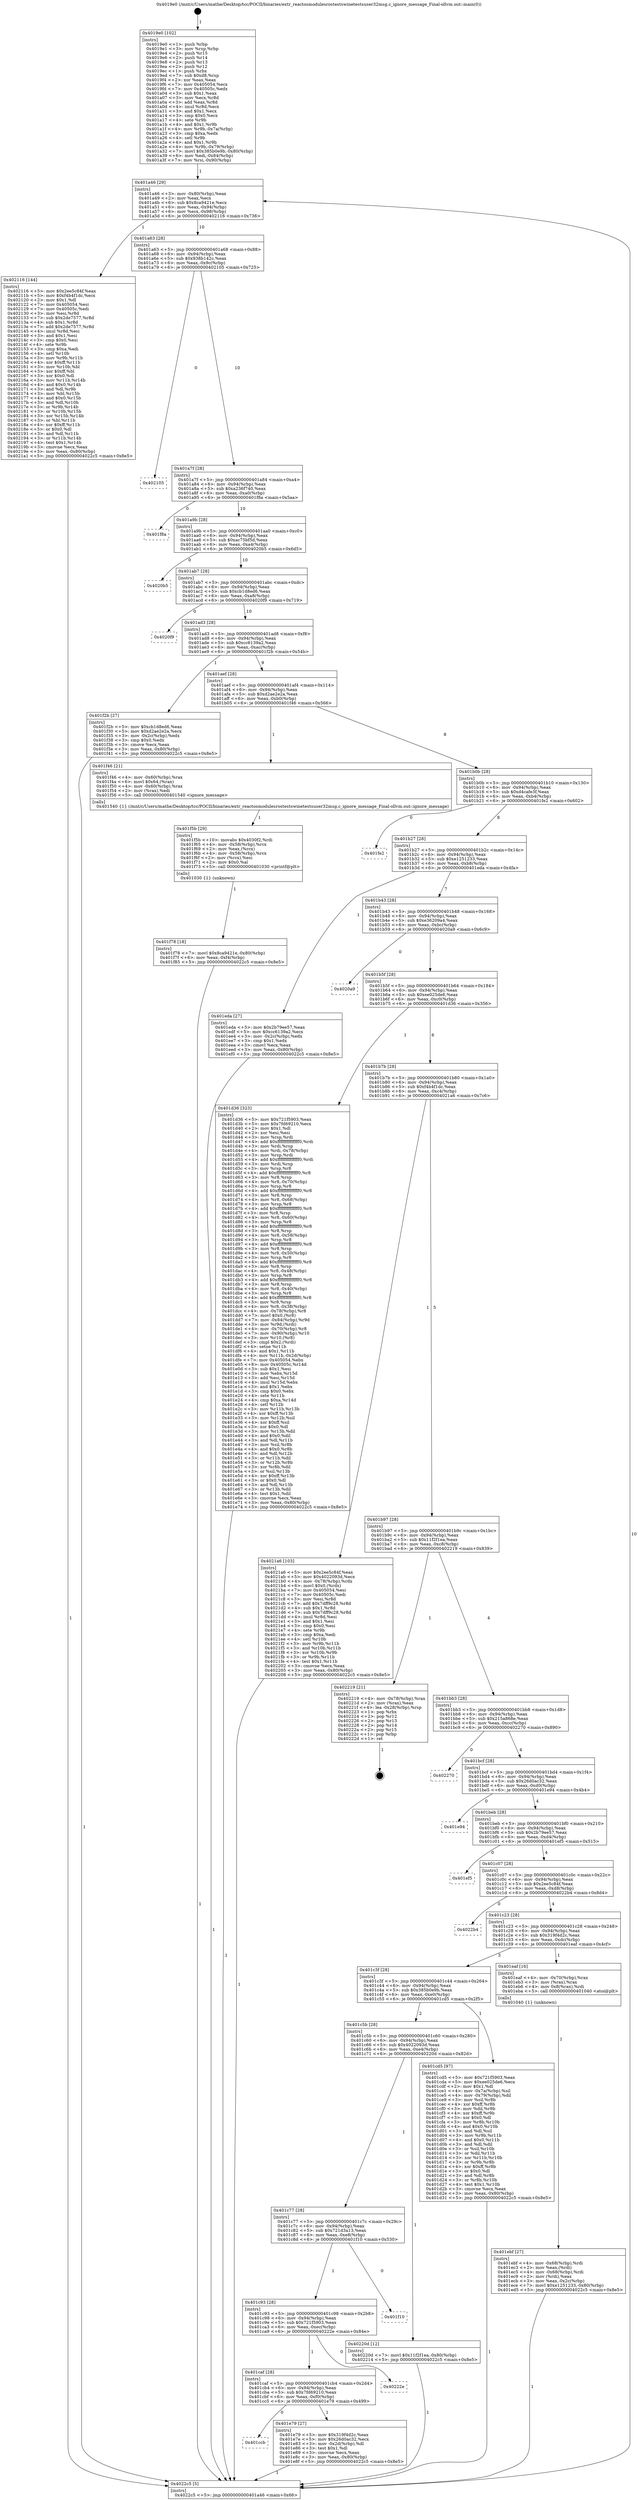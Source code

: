 digraph "0x4019e0" {
  label = "0x4019e0 (/mnt/c/Users/mathe/Desktop/tcc/POCII/binaries/extr_reactosmodulesrostestswinetestsuser32msg.c_ignore_message_Final-ollvm.out::main(0))"
  labelloc = "t"
  node[shape=record]

  Entry [label="",width=0.3,height=0.3,shape=circle,fillcolor=black,style=filled]
  "0x401a46" [label="{
     0x401a46 [29]\l
     | [instrs]\l
     &nbsp;&nbsp;0x401a46 \<+3\>: mov -0x80(%rbp),%eax\l
     &nbsp;&nbsp;0x401a49 \<+2\>: mov %eax,%ecx\l
     &nbsp;&nbsp;0x401a4b \<+6\>: sub $0x8ca9421e,%ecx\l
     &nbsp;&nbsp;0x401a51 \<+6\>: mov %eax,-0x94(%rbp)\l
     &nbsp;&nbsp;0x401a57 \<+6\>: mov %ecx,-0x98(%rbp)\l
     &nbsp;&nbsp;0x401a5d \<+6\>: je 0000000000402116 \<main+0x736\>\l
  }"]
  "0x402116" [label="{
     0x402116 [144]\l
     | [instrs]\l
     &nbsp;&nbsp;0x402116 \<+5\>: mov $0x2ee5c84f,%eax\l
     &nbsp;&nbsp;0x40211b \<+5\>: mov $0xf4b4f1dc,%ecx\l
     &nbsp;&nbsp;0x402120 \<+2\>: mov $0x1,%dl\l
     &nbsp;&nbsp;0x402122 \<+7\>: mov 0x405054,%esi\l
     &nbsp;&nbsp;0x402129 \<+7\>: mov 0x40505c,%edi\l
     &nbsp;&nbsp;0x402130 \<+3\>: mov %esi,%r8d\l
     &nbsp;&nbsp;0x402133 \<+7\>: sub $0x2de7577,%r8d\l
     &nbsp;&nbsp;0x40213a \<+4\>: sub $0x1,%r8d\l
     &nbsp;&nbsp;0x40213e \<+7\>: add $0x2de7577,%r8d\l
     &nbsp;&nbsp;0x402145 \<+4\>: imul %r8d,%esi\l
     &nbsp;&nbsp;0x402149 \<+3\>: and $0x1,%esi\l
     &nbsp;&nbsp;0x40214c \<+3\>: cmp $0x0,%esi\l
     &nbsp;&nbsp;0x40214f \<+4\>: sete %r9b\l
     &nbsp;&nbsp;0x402153 \<+3\>: cmp $0xa,%edi\l
     &nbsp;&nbsp;0x402156 \<+4\>: setl %r10b\l
     &nbsp;&nbsp;0x40215a \<+3\>: mov %r9b,%r11b\l
     &nbsp;&nbsp;0x40215d \<+4\>: xor $0xff,%r11b\l
     &nbsp;&nbsp;0x402161 \<+3\>: mov %r10b,%bl\l
     &nbsp;&nbsp;0x402164 \<+3\>: xor $0xff,%bl\l
     &nbsp;&nbsp;0x402167 \<+3\>: xor $0x0,%dl\l
     &nbsp;&nbsp;0x40216a \<+3\>: mov %r11b,%r14b\l
     &nbsp;&nbsp;0x40216d \<+4\>: and $0x0,%r14b\l
     &nbsp;&nbsp;0x402171 \<+3\>: and %dl,%r9b\l
     &nbsp;&nbsp;0x402174 \<+3\>: mov %bl,%r15b\l
     &nbsp;&nbsp;0x402177 \<+4\>: and $0x0,%r15b\l
     &nbsp;&nbsp;0x40217b \<+3\>: and %dl,%r10b\l
     &nbsp;&nbsp;0x40217e \<+3\>: or %r9b,%r14b\l
     &nbsp;&nbsp;0x402181 \<+3\>: or %r10b,%r15b\l
     &nbsp;&nbsp;0x402184 \<+3\>: xor %r15b,%r14b\l
     &nbsp;&nbsp;0x402187 \<+3\>: or %bl,%r11b\l
     &nbsp;&nbsp;0x40218a \<+4\>: xor $0xff,%r11b\l
     &nbsp;&nbsp;0x40218e \<+3\>: or $0x0,%dl\l
     &nbsp;&nbsp;0x402191 \<+3\>: and %dl,%r11b\l
     &nbsp;&nbsp;0x402194 \<+3\>: or %r11b,%r14b\l
     &nbsp;&nbsp;0x402197 \<+4\>: test $0x1,%r14b\l
     &nbsp;&nbsp;0x40219b \<+3\>: cmovne %ecx,%eax\l
     &nbsp;&nbsp;0x40219e \<+3\>: mov %eax,-0x80(%rbp)\l
     &nbsp;&nbsp;0x4021a1 \<+5\>: jmp 00000000004022c5 \<main+0x8e5\>\l
  }"]
  "0x401a63" [label="{
     0x401a63 [28]\l
     | [instrs]\l
     &nbsp;&nbsp;0x401a63 \<+5\>: jmp 0000000000401a68 \<main+0x88\>\l
     &nbsp;&nbsp;0x401a68 \<+6\>: mov -0x94(%rbp),%eax\l
     &nbsp;&nbsp;0x401a6e \<+5\>: sub $0x938b142c,%eax\l
     &nbsp;&nbsp;0x401a73 \<+6\>: mov %eax,-0x9c(%rbp)\l
     &nbsp;&nbsp;0x401a79 \<+6\>: je 0000000000402105 \<main+0x725\>\l
  }"]
  Exit [label="",width=0.3,height=0.3,shape=circle,fillcolor=black,style=filled,peripheries=2]
  "0x402105" [label="{
     0x402105\l
  }", style=dashed]
  "0x401a7f" [label="{
     0x401a7f [28]\l
     | [instrs]\l
     &nbsp;&nbsp;0x401a7f \<+5\>: jmp 0000000000401a84 \<main+0xa4\>\l
     &nbsp;&nbsp;0x401a84 \<+6\>: mov -0x94(%rbp),%eax\l
     &nbsp;&nbsp;0x401a8a \<+5\>: sub $0xa236f740,%eax\l
     &nbsp;&nbsp;0x401a8f \<+6\>: mov %eax,-0xa0(%rbp)\l
     &nbsp;&nbsp;0x401a95 \<+6\>: je 0000000000401f8a \<main+0x5aa\>\l
  }"]
  "0x401f78" [label="{
     0x401f78 [18]\l
     | [instrs]\l
     &nbsp;&nbsp;0x401f78 \<+7\>: movl $0x8ca9421e,-0x80(%rbp)\l
     &nbsp;&nbsp;0x401f7f \<+6\>: mov %eax,-0xf4(%rbp)\l
     &nbsp;&nbsp;0x401f85 \<+5\>: jmp 00000000004022c5 \<main+0x8e5\>\l
  }"]
  "0x401f8a" [label="{
     0x401f8a\l
  }", style=dashed]
  "0x401a9b" [label="{
     0x401a9b [28]\l
     | [instrs]\l
     &nbsp;&nbsp;0x401a9b \<+5\>: jmp 0000000000401aa0 \<main+0xc0\>\l
     &nbsp;&nbsp;0x401aa0 \<+6\>: mov -0x94(%rbp),%eax\l
     &nbsp;&nbsp;0x401aa6 \<+5\>: sub $0xac75bf5d,%eax\l
     &nbsp;&nbsp;0x401aab \<+6\>: mov %eax,-0xa4(%rbp)\l
     &nbsp;&nbsp;0x401ab1 \<+6\>: je 00000000004020b5 \<main+0x6d5\>\l
  }"]
  "0x401f5b" [label="{
     0x401f5b [29]\l
     | [instrs]\l
     &nbsp;&nbsp;0x401f5b \<+10\>: movabs $0x4030f2,%rdi\l
     &nbsp;&nbsp;0x401f65 \<+4\>: mov -0x58(%rbp),%rcx\l
     &nbsp;&nbsp;0x401f69 \<+2\>: mov %eax,(%rcx)\l
     &nbsp;&nbsp;0x401f6b \<+4\>: mov -0x58(%rbp),%rcx\l
     &nbsp;&nbsp;0x401f6f \<+2\>: mov (%rcx),%esi\l
     &nbsp;&nbsp;0x401f71 \<+2\>: mov $0x0,%al\l
     &nbsp;&nbsp;0x401f73 \<+5\>: call 0000000000401030 \<printf@plt\>\l
     | [calls]\l
     &nbsp;&nbsp;0x401030 \{1\} (unknown)\l
  }"]
  "0x4020b5" [label="{
     0x4020b5\l
  }", style=dashed]
  "0x401ab7" [label="{
     0x401ab7 [28]\l
     | [instrs]\l
     &nbsp;&nbsp;0x401ab7 \<+5\>: jmp 0000000000401abc \<main+0xdc\>\l
     &nbsp;&nbsp;0x401abc \<+6\>: mov -0x94(%rbp),%eax\l
     &nbsp;&nbsp;0x401ac2 \<+5\>: sub $0xcb1d8ed6,%eax\l
     &nbsp;&nbsp;0x401ac7 \<+6\>: mov %eax,-0xa8(%rbp)\l
     &nbsp;&nbsp;0x401acd \<+6\>: je 00000000004020f9 \<main+0x719\>\l
  }"]
  "0x401ebf" [label="{
     0x401ebf [27]\l
     | [instrs]\l
     &nbsp;&nbsp;0x401ebf \<+4\>: mov -0x68(%rbp),%rdi\l
     &nbsp;&nbsp;0x401ec3 \<+2\>: mov %eax,(%rdi)\l
     &nbsp;&nbsp;0x401ec5 \<+4\>: mov -0x68(%rbp),%rdi\l
     &nbsp;&nbsp;0x401ec9 \<+2\>: mov (%rdi),%eax\l
     &nbsp;&nbsp;0x401ecb \<+3\>: mov %eax,-0x2c(%rbp)\l
     &nbsp;&nbsp;0x401ece \<+7\>: movl $0xe1251233,-0x80(%rbp)\l
     &nbsp;&nbsp;0x401ed5 \<+5\>: jmp 00000000004022c5 \<main+0x8e5\>\l
  }"]
  "0x4020f9" [label="{
     0x4020f9\l
  }", style=dashed]
  "0x401ad3" [label="{
     0x401ad3 [28]\l
     | [instrs]\l
     &nbsp;&nbsp;0x401ad3 \<+5\>: jmp 0000000000401ad8 \<main+0xf8\>\l
     &nbsp;&nbsp;0x401ad8 \<+6\>: mov -0x94(%rbp),%eax\l
     &nbsp;&nbsp;0x401ade \<+5\>: sub $0xcc6139a2,%eax\l
     &nbsp;&nbsp;0x401ae3 \<+6\>: mov %eax,-0xac(%rbp)\l
     &nbsp;&nbsp;0x401ae9 \<+6\>: je 0000000000401f2b \<main+0x54b\>\l
  }"]
  "0x401ccb" [label="{
     0x401ccb\l
  }", style=dashed]
  "0x401f2b" [label="{
     0x401f2b [27]\l
     | [instrs]\l
     &nbsp;&nbsp;0x401f2b \<+5\>: mov $0xcb1d8ed6,%eax\l
     &nbsp;&nbsp;0x401f30 \<+5\>: mov $0xd2ae2e2a,%ecx\l
     &nbsp;&nbsp;0x401f35 \<+3\>: mov -0x2c(%rbp),%edx\l
     &nbsp;&nbsp;0x401f38 \<+3\>: cmp $0x0,%edx\l
     &nbsp;&nbsp;0x401f3b \<+3\>: cmove %ecx,%eax\l
     &nbsp;&nbsp;0x401f3e \<+3\>: mov %eax,-0x80(%rbp)\l
     &nbsp;&nbsp;0x401f41 \<+5\>: jmp 00000000004022c5 \<main+0x8e5\>\l
  }"]
  "0x401aef" [label="{
     0x401aef [28]\l
     | [instrs]\l
     &nbsp;&nbsp;0x401aef \<+5\>: jmp 0000000000401af4 \<main+0x114\>\l
     &nbsp;&nbsp;0x401af4 \<+6\>: mov -0x94(%rbp),%eax\l
     &nbsp;&nbsp;0x401afa \<+5\>: sub $0xd2ae2e2a,%eax\l
     &nbsp;&nbsp;0x401aff \<+6\>: mov %eax,-0xb0(%rbp)\l
     &nbsp;&nbsp;0x401b05 \<+6\>: je 0000000000401f46 \<main+0x566\>\l
  }"]
  "0x401e79" [label="{
     0x401e79 [27]\l
     | [instrs]\l
     &nbsp;&nbsp;0x401e79 \<+5\>: mov $0x319f4d2c,%eax\l
     &nbsp;&nbsp;0x401e7e \<+5\>: mov $0x26d0ac32,%ecx\l
     &nbsp;&nbsp;0x401e83 \<+3\>: mov -0x2d(%rbp),%dl\l
     &nbsp;&nbsp;0x401e86 \<+3\>: test $0x1,%dl\l
     &nbsp;&nbsp;0x401e89 \<+3\>: cmovne %ecx,%eax\l
     &nbsp;&nbsp;0x401e8c \<+3\>: mov %eax,-0x80(%rbp)\l
     &nbsp;&nbsp;0x401e8f \<+5\>: jmp 00000000004022c5 \<main+0x8e5\>\l
  }"]
  "0x401f46" [label="{
     0x401f46 [21]\l
     | [instrs]\l
     &nbsp;&nbsp;0x401f46 \<+4\>: mov -0x60(%rbp),%rax\l
     &nbsp;&nbsp;0x401f4a \<+6\>: movl $0x64,(%rax)\l
     &nbsp;&nbsp;0x401f50 \<+4\>: mov -0x60(%rbp),%rax\l
     &nbsp;&nbsp;0x401f54 \<+2\>: mov (%rax),%edi\l
     &nbsp;&nbsp;0x401f56 \<+5\>: call 0000000000401540 \<ignore_message\>\l
     | [calls]\l
     &nbsp;&nbsp;0x401540 \{1\} (/mnt/c/Users/mathe/Desktop/tcc/POCII/binaries/extr_reactosmodulesrostestswinetestsuser32msg.c_ignore_message_Final-ollvm.out::ignore_message)\l
  }"]
  "0x401b0b" [label="{
     0x401b0b [28]\l
     | [instrs]\l
     &nbsp;&nbsp;0x401b0b \<+5\>: jmp 0000000000401b10 \<main+0x130\>\l
     &nbsp;&nbsp;0x401b10 \<+6\>: mov -0x94(%rbp),%eax\l
     &nbsp;&nbsp;0x401b16 \<+5\>: sub $0xd4cafe3f,%eax\l
     &nbsp;&nbsp;0x401b1b \<+6\>: mov %eax,-0xb4(%rbp)\l
     &nbsp;&nbsp;0x401b21 \<+6\>: je 0000000000401fe2 \<main+0x602\>\l
  }"]
  "0x401caf" [label="{
     0x401caf [28]\l
     | [instrs]\l
     &nbsp;&nbsp;0x401caf \<+5\>: jmp 0000000000401cb4 \<main+0x2d4\>\l
     &nbsp;&nbsp;0x401cb4 \<+6\>: mov -0x94(%rbp),%eax\l
     &nbsp;&nbsp;0x401cba \<+5\>: sub $0x7fd69210,%eax\l
     &nbsp;&nbsp;0x401cbf \<+6\>: mov %eax,-0xf0(%rbp)\l
     &nbsp;&nbsp;0x401cc5 \<+6\>: je 0000000000401e79 \<main+0x499\>\l
  }"]
  "0x401fe2" [label="{
     0x401fe2\l
  }", style=dashed]
  "0x401b27" [label="{
     0x401b27 [28]\l
     | [instrs]\l
     &nbsp;&nbsp;0x401b27 \<+5\>: jmp 0000000000401b2c \<main+0x14c\>\l
     &nbsp;&nbsp;0x401b2c \<+6\>: mov -0x94(%rbp),%eax\l
     &nbsp;&nbsp;0x401b32 \<+5\>: sub $0xe1251233,%eax\l
     &nbsp;&nbsp;0x401b37 \<+6\>: mov %eax,-0xb8(%rbp)\l
     &nbsp;&nbsp;0x401b3d \<+6\>: je 0000000000401eda \<main+0x4fa\>\l
  }"]
  "0x40222e" [label="{
     0x40222e\l
  }", style=dashed]
  "0x401eda" [label="{
     0x401eda [27]\l
     | [instrs]\l
     &nbsp;&nbsp;0x401eda \<+5\>: mov $0x2b79ee57,%eax\l
     &nbsp;&nbsp;0x401edf \<+5\>: mov $0xcc6139a2,%ecx\l
     &nbsp;&nbsp;0x401ee4 \<+3\>: mov -0x2c(%rbp),%edx\l
     &nbsp;&nbsp;0x401ee7 \<+3\>: cmp $0x1,%edx\l
     &nbsp;&nbsp;0x401eea \<+3\>: cmovl %ecx,%eax\l
     &nbsp;&nbsp;0x401eed \<+3\>: mov %eax,-0x80(%rbp)\l
     &nbsp;&nbsp;0x401ef0 \<+5\>: jmp 00000000004022c5 \<main+0x8e5\>\l
  }"]
  "0x401b43" [label="{
     0x401b43 [28]\l
     | [instrs]\l
     &nbsp;&nbsp;0x401b43 \<+5\>: jmp 0000000000401b48 \<main+0x168\>\l
     &nbsp;&nbsp;0x401b48 \<+6\>: mov -0x94(%rbp),%eax\l
     &nbsp;&nbsp;0x401b4e \<+5\>: sub $0xe36209a4,%eax\l
     &nbsp;&nbsp;0x401b53 \<+6\>: mov %eax,-0xbc(%rbp)\l
     &nbsp;&nbsp;0x401b59 \<+6\>: je 00000000004020a9 \<main+0x6c9\>\l
  }"]
  "0x401c93" [label="{
     0x401c93 [28]\l
     | [instrs]\l
     &nbsp;&nbsp;0x401c93 \<+5\>: jmp 0000000000401c98 \<main+0x2b8\>\l
     &nbsp;&nbsp;0x401c98 \<+6\>: mov -0x94(%rbp),%eax\l
     &nbsp;&nbsp;0x401c9e \<+5\>: sub $0x721f5903,%eax\l
     &nbsp;&nbsp;0x401ca3 \<+6\>: mov %eax,-0xec(%rbp)\l
     &nbsp;&nbsp;0x401ca9 \<+6\>: je 000000000040222e \<main+0x84e\>\l
  }"]
  "0x4020a9" [label="{
     0x4020a9\l
  }", style=dashed]
  "0x401b5f" [label="{
     0x401b5f [28]\l
     | [instrs]\l
     &nbsp;&nbsp;0x401b5f \<+5\>: jmp 0000000000401b64 \<main+0x184\>\l
     &nbsp;&nbsp;0x401b64 \<+6\>: mov -0x94(%rbp),%eax\l
     &nbsp;&nbsp;0x401b6a \<+5\>: sub $0xee025de6,%eax\l
     &nbsp;&nbsp;0x401b6f \<+6\>: mov %eax,-0xc0(%rbp)\l
     &nbsp;&nbsp;0x401b75 \<+6\>: je 0000000000401d36 \<main+0x356\>\l
  }"]
  "0x401f10" [label="{
     0x401f10\l
  }", style=dashed]
  "0x401d36" [label="{
     0x401d36 [323]\l
     | [instrs]\l
     &nbsp;&nbsp;0x401d36 \<+5\>: mov $0x721f5903,%eax\l
     &nbsp;&nbsp;0x401d3b \<+5\>: mov $0x7fd69210,%ecx\l
     &nbsp;&nbsp;0x401d40 \<+2\>: mov $0x1,%dl\l
     &nbsp;&nbsp;0x401d42 \<+2\>: xor %esi,%esi\l
     &nbsp;&nbsp;0x401d44 \<+3\>: mov %rsp,%rdi\l
     &nbsp;&nbsp;0x401d47 \<+4\>: add $0xfffffffffffffff0,%rdi\l
     &nbsp;&nbsp;0x401d4b \<+3\>: mov %rdi,%rsp\l
     &nbsp;&nbsp;0x401d4e \<+4\>: mov %rdi,-0x78(%rbp)\l
     &nbsp;&nbsp;0x401d52 \<+3\>: mov %rsp,%rdi\l
     &nbsp;&nbsp;0x401d55 \<+4\>: add $0xfffffffffffffff0,%rdi\l
     &nbsp;&nbsp;0x401d59 \<+3\>: mov %rdi,%rsp\l
     &nbsp;&nbsp;0x401d5c \<+3\>: mov %rsp,%r8\l
     &nbsp;&nbsp;0x401d5f \<+4\>: add $0xfffffffffffffff0,%r8\l
     &nbsp;&nbsp;0x401d63 \<+3\>: mov %r8,%rsp\l
     &nbsp;&nbsp;0x401d66 \<+4\>: mov %r8,-0x70(%rbp)\l
     &nbsp;&nbsp;0x401d6a \<+3\>: mov %rsp,%r8\l
     &nbsp;&nbsp;0x401d6d \<+4\>: add $0xfffffffffffffff0,%r8\l
     &nbsp;&nbsp;0x401d71 \<+3\>: mov %r8,%rsp\l
     &nbsp;&nbsp;0x401d74 \<+4\>: mov %r8,-0x68(%rbp)\l
     &nbsp;&nbsp;0x401d78 \<+3\>: mov %rsp,%r8\l
     &nbsp;&nbsp;0x401d7b \<+4\>: add $0xfffffffffffffff0,%r8\l
     &nbsp;&nbsp;0x401d7f \<+3\>: mov %r8,%rsp\l
     &nbsp;&nbsp;0x401d82 \<+4\>: mov %r8,-0x60(%rbp)\l
     &nbsp;&nbsp;0x401d86 \<+3\>: mov %rsp,%r8\l
     &nbsp;&nbsp;0x401d89 \<+4\>: add $0xfffffffffffffff0,%r8\l
     &nbsp;&nbsp;0x401d8d \<+3\>: mov %r8,%rsp\l
     &nbsp;&nbsp;0x401d90 \<+4\>: mov %r8,-0x58(%rbp)\l
     &nbsp;&nbsp;0x401d94 \<+3\>: mov %rsp,%r8\l
     &nbsp;&nbsp;0x401d97 \<+4\>: add $0xfffffffffffffff0,%r8\l
     &nbsp;&nbsp;0x401d9b \<+3\>: mov %r8,%rsp\l
     &nbsp;&nbsp;0x401d9e \<+4\>: mov %r8,-0x50(%rbp)\l
     &nbsp;&nbsp;0x401da2 \<+3\>: mov %rsp,%r8\l
     &nbsp;&nbsp;0x401da5 \<+4\>: add $0xfffffffffffffff0,%r8\l
     &nbsp;&nbsp;0x401da9 \<+3\>: mov %r8,%rsp\l
     &nbsp;&nbsp;0x401dac \<+4\>: mov %r8,-0x48(%rbp)\l
     &nbsp;&nbsp;0x401db0 \<+3\>: mov %rsp,%r8\l
     &nbsp;&nbsp;0x401db3 \<+4\>: add $0xfffffffffffffff0,%r8\l
     &nbsp;&nbsp;0x401db7 \<+3\>: mov %r8,%rsp\l
     &nbsp;&nbsp;0x401dba \<+4\>: mov %r8,-0x40(%rbp)\l
     &nbsp;&nbsp;0x401dbe \<+3\>: mov %rsp,%r8\l
     &nbsp;&nbsp;0x401dc1 \<+4\>: add $0xfffffffffffffff0,%r8\l
     &nbsp;&nbsp;0x401dc5 \<+3\>: mov %r8,%rsp\l
     &nbsp;&nbsp;0x401dc8 \<+4\>: mov %r8,-0x38(%rbp)\l
     &nbsp;&nbsp;0x401dcc \<+4\>: mov -0x78(%rbp),%r8\l
     &nbsp;&nbsp;0x401dd0 \<+7\>: movl $0x0,(%r8)\l
     &nbsp;&nbsp;0x401dd7 \<+7\>: mov -0x84(%rbp),%r9d\l
     &nbsp;&nbsp;0x401dde \<+3\>: mov %r9d,(%rdi)\l
     &nbsp;&nbsp;0x401de1 \<+4\>: mov -0x70(%rbp),%r8\l
     &nbsp;&nbsp;0x401de5 \<+7\>: mov -0x90(%rbp),%r10\l
     &nbsp;&nbsp;0x401dec \<+3\>: mov %r10,(%r8)\l
     &nbsp;&nbsp;0x401def \<+3\>: cmpl $0x2,(%rdi)\l
     &nbsp;&nbsp;0x401df2 \<+4\>: setne %r11b\l
     &nbsp;&nbsp;0x401df6 \<+4\>: and $0x1,%r11b\l
     &nbsp;&nbsp;0x401dfa \<+4\>: mov %r11b,-0x2d(%rbp)\l
     &nbsp;&nbsp;0x401dfe \<+7\>: mov 0x405054,%ebx\l
     &nbsp;&nbsp;0x401e05 \<+8\>: mov 0x40505c,%r14d\l
     &nbsp;&nbsp;0x401e0d \<+3\>: sub $0x1,%esi\l
     &nbsp;&nbsp;0x401e10 \<+3\>: mov %ebx,%r15d\l
     &nbsp;&nbsp;0x401e13 \<+3\>: add %esi,%r15d\l
     &nbsp;&nbsp;0x401e16 \<+4\>: imul %r15d,%ebx\l
     &nbsp;&nbsp;0x401e1a \<+3\>: and $0x1,%ebx\l
     &nbsp;&nbsp;0x401e1d \<+3\>: cmp $0x0,%ebx\l
     &nbsp;&nbsp;0x401e20 \<+4\>: sete %r11b\l
     &nbsp;&nbsp;0x401e24 \<+4\>: cmp $0xa,%r14d\l
     &nbsp;&nbsp;0x401e28 \<+4\>: setl %r12b\l
     &nbsp;&nbsp;0x401e2c \<+3\>: mov %r11b,%r13b\l
     &nbsp;&nbsp;0x401e2f \<+4\>: xor $0xff,%r13b\l
     &nbsp;&nbsp;0x401e33 \<+3\>: mov %r12b,%sil\l
     &nbsp;&nbsp;0x401e36 \<+4\>: xor $0xff,%sil\l
     &nbsp;&nbsp;0x401e3a \<+3\>: xor $0x0,%dl\l
     &nbsp;&nbsp;0x401e3d \<+3\>: mov %r13b,%dil\l
     &nbsp;&nbsp;0x401e40 \<+4\>: and $0x0,%dil\l
     &nbsp;&nbsp;0x401e44 \<+3\>: and %dl,%r11b\l
     &nbsp;&nbsp;0x401e47 \<+3\>: mov %sil,%r8b\l
     &nbsp;&nbsp;0x401e4a \<+4\>: and $0x0,%r8b\l
     &nbsp;&nbsp;0x401e4e \<+3\>: and %dl,%r12b\l
     &nbsp;&nbsp;0x401e51 \<+3\>: or %r11b,%dil\l
     &nbsp;&nbsp;0x401e54 \<+3\>: or %r12b,%r8b\l
     &nbsp;&nbsp;0x401e57 \<+3\>: xor %r8b,%dil\l
     &nbsp;&nbsp;0x401e5a \<+3\>: or %sil,%r13b\l
     &nbsp;&nbsp;0x401e5d \<+4\>: xor $0xff,%r13b\l
     &nbsp;&nbsp;0x401e61 \<+3\>: or $0x0,%dl\l
     &nbsp;&nbsp;0x401e64 \<+3\>: and %dl,%r13b\l
     &nbsp;&nbsp;0x401e67 \<+3\>: or %r13b,%dil\l
     &nbsp;&nbsp;0x401e6a \<+4\>: test $0x1,%dil\l
     &nbsp;&nbsp;0x401e6e \<+3\>: cmovne %ecx,%eax\l
     &nbsp;&nbsp;0x401e71 \<+3\>: mov %eax,-0x80(%rbp)\l
     &nbsp;&nbsp;0x401e74 \<+5\>: jmp 00000000004022c5 \<main+0x8e5\>\l
  }"]
  "0x401b7b" [label="{
     0x401b7b [28]\l
     | [instrs]\l
     &nbsp;&nbsp;0x401b7b \<+5\>: jmp 0000000000401b80 \<main+0x1a0\>\l
     &nbsp;&nbsp;0x401b80 \<+6\>: mov -0x94(%rbp),%eax\l
     &nbsp;&nbsp;0x401b86 \<+5\>: sub $0xf4b4f1dc,%eax\l
     &nbsp;&nbsp;0x401b8b \<+6\>: mov %eax,-0xc4(%rbp)\l
     &nbsp;&nbsp;0x401b91 \<+6\>: je 00000000004021a6 \<main+0x7c6\>\l
  }"]
  "0x401c77" [label="{
     0x401c77 [28]\l
     | [instrs]\l
     &nbsp;&nbsp;0x401c77 \<+5\>: jmp 0000000000401c7c \<main+0x29c\>\l
     &nbsp;&nbsp;0x401c7c \<+6\>: mov -0x94(%rbp),%eax\l
     &nbsp;&nbsp;0x401c82 \<+5\>: sub $0x721d3a13,%eax\l
     &nbsp;&nbsp;0x401c87 \<+6\>: mov %eax,-0xe8(%rbp)\l
     &nbsp;&nbsp;0x401c8d \<+6\>: je 0000000000401f10 \<main+0x530\>\l
  }"]
  "0x4021a6" [label="{
     0x4021a6 [103]\l
     | [instrs]\l
     &nbsp;&nbsp;0x4021a6 \<+5\>: mov $0x2ee5c84f,%eax\l
     &nbsp;&nbsp;0x4021ab \<+5\>: mov $0x4022093d,%ecx\l
     &nbsp;&nbsp;0x4021b0 \<+4\>: mov -0x78(%rbp),%rdx\l
     &nbsp;&nbsp;0x4021b4 \<+6\>: movl $0x0,(%rdx)\l
     &nbsp;&nbsp;0x4021ba \<+7\>: mov 0x405054,%esi\l
     &nbsp;&nbsp;0x4021c1 \<+7\>: mov 0x40505c,%edi\l
     &nbsp;&nbsp;0x4021c8 \<+3\>: mov %esi,%r8d\l
     &nbsp;&nbsp;0x4021cb \<+7\>: add $0x7dff9c28,%r8d\l
     &nbsp;&nbsp;0x4021d2 \<+4\>: sub $0x1,%r8d\l
     &nbsp;&nbsp;0x4021d6 \<+7\>: sub $0x7dff9c28,%r8d\l
     &nbsp;&nbsp;0x4021dd \<+4\>: imul %r8d,%esi\l
     &nbsp;&nbsp;0x4021e1 \<+3\>: and $0x1,%esi\l
     &nbsp;&nbsp;0x4021e4 \<+3\>: cmp $0x0,%esi\l
     &nbsp;&nbsp;0x4021e7 \<+4\>: sete %r9b\l
     &nbsp;&nbsp;0x4021eb \<+3\>: cmp $0xa,%edi\l
     &nbsp;&nbsp;0x4021ee \<+4\>: setl %r10b\l
     &nbsp;&nbsp;0x4021f2 \<+3\>: mov %r9b,%r11b\l
     &nbsp;&nbsp;0x4021f5 \<+3\>: and %r10b,%r11b\l
     &nbsp;&nbsp;0x4021f8 \<+3\>: xor %r10b,%r9b\l
     &nbsp;&nbsp;0x4021fb \<+3\>: or %r9b,%r11b\l
     &nbsp;&nbsp;0x4021fe \<+4\>: test $0x1,%r11b\l
     &nbsp;&nbsp;0x402202 \<+3\>: cmovne %ecx,%eax\l
     &nbsp;&nbsp;0x402205 \<+3\>: mov %eax,-0x80(%rbp)\l
     &nbsp;&nbsp;0x402208 \<+5\>: jmp 00000000004022c5 \<main+0x8e5\>\l
  }"]
  "0x401b97" [label="{
     0x401b97 [28]\l
     | [instrs]\l
     &nbsp;&nbsp;0x401b97 \<+5\>: jmp 0000000000401b9c \<main+0x1bc\>\l
     &nbsp;&nbsp;0x401b9c \<+6\>: mov -0x94(%rbp),%eax\l
     &nbsp;&nbsp;0x401ba2 \<+5\>: sub $0x11f2f1ea,%eax\l
     &nbsp;&nbsp;0x401ba7 \<+6\>: mov %eax,-0xc8(%rbp)\l
     &nbsp;&nbsp;0x401bad \<+6\>: je 0000000000402219 \<main+0x839\>\l
  }"]
  "0x40220d" [label="{
     0x40220d [12]\l
     | [instrs]\l
     &nbsp;&nbsp;0x40220d \<+7\>: movl $0x11f2f1ea,-0x80(%rbp)\l
     &nbsp;&nbsp;0x402214 \<+5\>: jmp 00000000004022c5 \<main+0x8e5\>\l
  }"]
  "0x402219" [label="{
     0x402219 [21]\l
     | [instrs]\l
     &nbsp;&nbsp;0x402219 \<+4\>: mov -0x78(%rbp),%rax\l
     &nbsp;&nbsp;0x40221d \<+2\>: mov (%rax),%eax\l
     &nbsp;&nbsp;0x40221f \<+4\>: lea -0x28(%rbp),%rsp\l
     &nbsp;&nbsp;0x402223 \<+1\>: pop %rbx\l
     &nbsp;&nbsp;0x402224 \<+2\>: pop %r12\l
     &nbsp;&nbsp;0x402226 \<+2\>: pop %r13\l
     &nbsp;&nbsp;0x402228 \<+2\>: pop %r14\l
     &nbsp;&nbsp;0x40222a \<+2\>: pop %r15\l
     &nbsp;&nbsp;0x40222c \<+1\>: pop %rbp\l
     &nbsp;&nbsp;0x40222d \<+1\>: ret\l
  }"]
  "0x401bb3" [label="{
     0x401bb3 [28]\l
     | [instrs]\l
     &nbsp;&nbsp;0x401bb3 \<+5\>: jmp 0000000000401bb8 \<main+0x1d8\>\l
     &nbsp;&nbsp;0x401bb8 \<+6\>: mov -0x94(%rbp),%eax\l
     &nbsp;&nbsp;0x401bbe \<+5\>: sub $0x215a868e,%eax\l
     &nbsp;&nbsp;0x401bc3 \<+6\>: mov %eax,-0xcc(%rbp)\l
     &nbsp;&nbsp;0x401bc9 \<+6\>: je 0000000000402270 \<main+0x890\>\l
  }"]
  "0x4019e0" [label="{
     0x4019e0 [102]\l
     | [instrs]\l
     &nbsp;&nbsp;0x4019e0 \<+1\>: push %rbp\l
     &nbsp;&nbsp;0x4019e1 \<+3\>: mov %rsp,%rbp\l
     &nbsp;&nbsp;0x4019e4 \<+2\>: push %r15\l
     &nbsp;&nbsp;0x4019e6 \<+2\>: push %r14\l
     &nbsp;&nbsp;0x4019e8 \<+2\>: push %r13\l
     &nbsp;&nbsp;0x4019ea \<+2\>: push %r12\l
     &nbsp;&nbsp;0x4019ec \<+1\>: push %rbx\l
     &nbsp;&nbsp;0x4019ed \<+7\>: sub $0xd8,%rsp\l
     &nbsp;&nbsp;0x4019f4 \<+2\>: xor %eax,%eax\l
     &nbsp;&nbsp;0x4019f6 \<+7\>: mov 0x405054,%ecx\l
     &nbsp;&nbsp;0x4019fd \<+7\>: mov 0x40505c,%edx\l
     &nbsp;&nbsp;0x401a04 \<+3\>: sub $0x1,%eax\l
     &nbsp;&nbsp;0x401a07 \<+3\>: mov %ecx,%r8d\l
     &nbsp;&nbsp;0x401a0a \<+3\>: add %eax,%r8d\l
     &nbsp;&nbsp;0x401a0d \<+4\>: imul %r8d,%ecx\l
     &nbsp;&nbsp;0x401a11 \<+3\>: and $0x1,%ecx\l
     &nbsp;&nbsp;0x401a14 \<+3\>: cmp $0x0,%ecx\l
     &nbsp;&nbsp;0x401a17 \<+4\>: sete %r9b\l
     &nbsp;&nbsp;0x401a1b \<+4\>: and $0x1,%r9b\l
     &nbsp;&nbsp;0x401a1f \<+4\>: mov %r9b,-0x7a(%rbp)\l
     &nbsp;&nbsp;0x401a23 \<+3\>: cmp $0xa,%edx\l
     &nbsp;&nbsp;0x401a26 \<+4\>: setl %r9b\l
     &nbsp;&nbsp;0x401a2a \<+4\>: and $0x1,%r9b\l
     &nbsp;&nbsp;0x401a2e \<+4\>: mov %r9b,-0x79(%rbp)\l
     &nbsp;&nbsp;0x401a32 \<+7\>: movl $0x385b0e9b,-0x80(%rbp)\l
     &nbsp;&nbsp;0x401a39 \<+6\>: mov %edi,-0x84(%rbp)\l
     &nbsp;&nbsp;0x401a3f \<+7\>: mov %rsi,-0x90(%rbp)\l
  }"]
  "0x402270" [label="{
     0x402270\l
  }", style=dashed]
  "0x401bcf" [label="{
     0x401bcf [28]\l
     | [instrs]\l
     &nbsp;&nbsp;0x401bcf \<+5\>: jmp 0000000000401bd4 \<main+0x1f4\>\l
     &nbsp;&nbsp;0x401bd4 \<+6\>: mov -0x94(%rbp),%eax\l
     &nbsp;&nbsp;0x401bda \<+5\>: sub $0x26d0ac32,%eax\l
     &nbsp;&nbsp;0x401bdf \<+6\>: mov %eax,-0xd0(%rbp)\l
     &nbsp;&nbsp;0x401be5 \<+6\>: je 0000000000401e94 \<main+0x4b4\>\l
  }"]
  "0x4022c5" [label="{
     0x4022c5 [5]\l
     | [instrs]\l
     &nbsp;&nbsp;0x4022c5 \<+5\>: jmp 0000000000401a46 \<main+0x66\>\l
  }"]
  "0x401e94" [label="{
     0x401e94\l
  }", style=dashed]
  "0x401beb" [label="{
     0x401beb [28]\l
     | [instrs]\l
     &nbsp;&nbsp;0x401beb \<+5\>: jmp 0000000000401bf0 \<main+0x210\>\l
     &nbsp;&nbsp;0x401bf0 \<+6\>: mov -0x94(%rbp),%eax\l
     &nbsp;&nbsp;0x401bf6 \<+5\>: sub $0x2b79ee57,%eax\l
     &nbsp;&nbsp;0x401bfb \<+6\>: mov %eax,-0xd4(%rbp)\l
     &nbsp;&nbsp;0x401c01 \<+6\>: je 0000000000401ef5 \<main+0x515\>\l
  }"]
  "0x401c5b" [label="{
     0x401c5b [28]\l
     | [instrs]\l
     &nbsp;&nbsp;0x401c5b \<+5\>: jmp 0000000000401c60 \<main+0x280\>\l
     &nbsp;&nbsp;0x401c60 \<+6\>: mov -0x94(%rbp),%eax\l
     &nbsp;&nbsp;0x401c66 \<+5\>: sub $0x4022093d,%eax\l
     &nbsp;&nbsp;0x401c6b \<+6\>: mov %eax,-0xe4(%rbp)\l
     &nbsp;&nbsp;0x401c71 \<+6\>: je 000000000040220d \<main+0x82d\>\l
  }"]
  "0x401ef5" [label="{
     0x401ef5\l
  }", style=dashed]
  "0x401c07" [label="{
     0x401c07 [28]\l
     | [instrs]\l
     &nbsp;&nbsp;0x401c07 \<+5\>: jmp 0000000000401c0c \<main+0x22c\>\l
     &nbsp;&nbsp;0x401c0c \<+6\>: mov -0x94(%rbp),%eax\l
     &nbsp;&nbsp;0x401c12 \<+5\>: sub $0x2ee5c84f,%eax\l
     &nbsp;&nbsp;0x401c17 \<+6\>: mov %eax,-0xd8(%rbp)\l
     &nbsp;&nbsp;0x401c1d \<+6\>: je 00000000004022b4 \<main+0x8d4\>\l
  }"]
  "0x401cd5" [label="{
     0x401cd5 [97]\l
     | [instrs]\l
     &nbsp;&nbsp;0x401cd5 \<+5\>: mov $0x721f5903,%eax\l
     &nbsp;&nbsp;0x401cda \<+5\>: mov $0xee025de6,%ecx\l
     &nbsp;&nbsp;0x401cdf \<+2\>: mov $0x1,%dl\l
     &nbsp;&nbsp;0x401ce1 \<+4\>: mov -0x7a(%rbp),%sil\l
     &nbsp;&nbsp;0x401ce5 \<+4\>: mov -0x79(%rbp),%dil\l
     &nbsp;&nbsp;0x401ce9 \<+3\>: mov %sil,%r8b\l
     &nbsp;&nbsp;0x401cec \<+4\>: xor $0xff,%r8b\l
     &nbsp;&nbsp;0x401cf0 \<+3\>: mov %dil,%r9b\l
     &nbsp;&nbsp;0x401cf3 \<+4\>: xor $0xff,%r9b\l
     &nbsp;&nbsp;0x401cf7 \<+3\>: xor $0x0,%dl\l
     &nbsp;&nbsp;0x401cfa \<+3\>: mov %r8b,%r10b\l
     &nbsp;&nbsp;0x401cfd \<+4\>: and $0x0,%r10b\l
     &nbsp;&nbsp;0x401d01 \<+3\>: and %dl,%sil\l
     &nbsp;&nbsp;0x401d04 \<+3\>: mov %r9b,%r11b\l
     &nbsp;&nbsp;0x401d07 \<+4\>: and $0x0,%r11b\l
     &nbsp;&nbsp;0x401d0b \<+3\>: and %dl,%dil\l
     &nbsp;&nbsp;0x401d0e \<+3\>: or %sil,%r10b\l
     &nbsp;&nbsp;0x401d11 \<+3\>: or %dil,%r11b\l
     &nbsp;&nbsp;0x401d14 \<+3\>: xor %r11b,%r10b\l
     &nbsp;&nbsp;0x401d17 \<+3\>: or %r9b,%r8b\l
     &nbsp;&nbsp;0x401d1a \<+4\>: xor $0xff,%r8b\l
     &nbsp;&nbsp;0x401d1e \<+3\>: or $0x0,%dl\l
     &nbsp;&nbsp;0x401d21 \<+3\>: and %dl,%r8b\l
     &nbsp;&nbsp;0x401d24 \<+3\>: or %r8b,%r10b\l
     &nbsp;&nbsp;0x401d27 \<+4\>: test $0x1,%r10b\l
     &nbsp;&nbsp;0x401d2b \<+3\>: cmovne %ecx,%eax\l
     &nbsp;&nbsp;0x401d2e \<+3\>: mov %eax,-0x80(%rbp)\l
     &nbsp;&nbsp;0x401d31 \<+5\>: jmp 00000000004022c5 \<main+0x8e5\>\l
  }"]
  "0x4022b4" [label="{
     0x4022b4\l
  }", style=dashed]
  "0x401c23" [label="{
     0x401c23 [28]\l
     | [instrs]\l
     &nbsp;&nbsp;0x401c23 \<+5\>: jmp 0000000000401c28 \<main+0x248\>\l
     &nbsp;&nbsp;0x401c28 \<+6\>: mov -0x94(%rbp),%eax\l
     &nbsp;&nbsp;0x401c2e \<+5\>: sub $0x319f4d2c,%eax\l
     &nbsp;&nbsp;0x401c33 \<+6\>: mov %eax,-0xdc(%rbp)\l
     &nbsp;&nbsp;0x401c39 \<+6\>: je 0000000000401eaf \<main+0x4cf\>\l
  }"]
  "0x401c3f" [label="{
     0x401c3f [28]\l
     | [instrs]\l
     &nbsp;&nbsp;0x401c3f \<+5\>: jmp 0000000000401c44 \<main+0x264\>\l
     &nbsp;&nbsp;0x401c44 \<+6\>: mov -0x94(%rbp),%eax\l
     &nbsp;&nbsp;0x401c4a \<+5\>: sub $0x385b0e9b,%eax\l
     &nbsp;&nbsp;0x401c4f \<+6\>: mov %eax,-0xe0(%rbp)\l
     &nbsp;&nbsp;0x401c55 \<+6\>: je 0000000000401cd5 \<main+0x2f5\>\l
  }"]
  "0x401eaf" [label="{
     0x401eaf [16]\l
     | [instrs]\l
     &nbsp;&nbsp;0x401eaf \<+4\>: mov -0x70(%rbp),%rax\l
     &nbsp;&nbsp;0x401eb3 \<+3\>: mov (%rax),%rax\l
     &nbsp;&nbsp;0x401eb6 \<+4\>: mov 0x8(%rax),%rdi\l
     &nbsp;&nbsp;0x401eba \<+5\>: call 0000000000401040 \<atoi@plt\>\l
     | [calls]\l
     &nbsp;&nbsp;0x401040 \{1\} (unknown)\l
  }"]
  Entry -> "0x4019e0" [label=" 1"]
  "0x401a46" -> "0x402116" [label=" 1"]
  "0x401a46" -> "0x401a63" [label=" 10"]
  "0x402219" -> Exit [label=" 1"]
  "0x401a63" -> "0x402105" [label=" 0"]
  "0x401a63" -> "0x401a7f" [label=" 10"]
  "0x40220d" -> "0x4022c5" [label=" 1"]
  "0x401a7f" -> "0x401f8a" [label=" 0"]
  "0x401a7f" -> "0x401a9b" [label=" 10"]
  "0x4021a6" -> "0x4022c5" [label=" 1"]
  "0x401a9b" -> "0x4020b5" [label=" 0"]
  "0x401a9b" -> "0x401ab7" [label=" 10"]
  "0x402116" -> "0x4022c5" [label=" 1"]
  "0x401ab7" -> "0x4020f9" [label=" 0"]
  "0x401ab7" -> "0x401ad3" [label=" 10"]
  "0x401f78" -> "0x4022c5" [label=" 1"]
  "0x401ad3" -> "0x401f2b" [label=" 1"]
  "0x401ad3" -> "0x401aef" [label=" 9"]
  "0x401f5b" -> "0x401f78" [label=" 1"]
  "0x401aef" -> "0x401f46" [label=" 1"]
  "0x401aef" -> "0x401b0b" [label=" 8"]
  "0x401f46" -> "0x401f5b" [label=" 1"]
  "0x401b0b" -> "0x401fe2" [label=" 0"]
  "0x401b0b" -> "0x401b27" [label=" 8"]
  "0x401eda" -> "0x4022c5" [label=" 1"]
  "0x401b27" -> "0x401eda" [label=" 1"]
  "0x401b27" -> "0x401b43" [label=" 7"]
  "0x401ebf" -> "0x4022c5" [label=" 1"]
  "0x401b43" -> "0x4020a9" [label=" 0"]
  "0x401b43" -> "0x401b5f" [label=" 7"]
  "0x401e79" -> "0x4022c5" [label=" 1"]
  "0x401b5f" -> "0x401d36" [label=" 1"]
  "0x401b5f" -> "0x401b7b" [label=" 6"]
  "0x401caf" -> "0x401ccb" [label=" 0"]
  "0x401b7b" -> "0x4021a6" [label=" 1"]
  "0x401b7b" -> "0x401b97" [label=" 5"]
  "0x401f2b" -> "0x4022c5" [label=" 1"]
  "0x401b97" -> "0x402219" [label=" 1"]
  "0x401b97" -> "0x401bb3" [label=" 4"]
  "0x401c93" -> "0x401caf" [label=" 1"]
  "0x401bb3" -> "0x402270" [label=" 0"]
  "0x401bb3" -> "0x401bcf" [label=" 4"]
  "0x401c77" -> "0x401c93" [label=" 1"]
  "0x401bcf" -> "0x401e94" [label=" 0"]
  "0x401bcf" -> "0x401beb" [label=" 4"]
  "0x401c77" -> "0x401f10" [label=" 0"]
  "0x401beb" -> "0x401ef5" [label=" 0"]
  "0x401beb" -> "0x401c07" [label=" 4"]
  "0x401caf" -> "0x401e79" [label=" 1"]
  "0x401c07" -> "0x4022b4" [label=" 0"]
  "0x401c07" -> "0x401c23" [label=" 4"]
  "0x401c5b" -> "0x401c77" [label=" 1"]
  "0x401c23" -> "0x401eaf" [label=" 1"]
  "0x401c23" -> "0x401c3f" [label=" 3"]
  "0x401c5b" -> "0x40220d" [label=" 1"]
  "0x401c3f" -> "0x401cd5" [label=" 1"]
  "0x401c3f" -> "0x401c5b" [label=" 2"]
  "0x401cd5" -> "0x4022c5" [label=" 1"]
  "0x4019e0" -> "0x401a46" [label=" 1"]
  "0x4022c5" -> "0x401a46" [label=" 10"]
  "0x401eaf" -> "0x401ebf" [label=" 1"]
  "0x401d36" -> "0x4022c5" [label=" 1"]
  "0x401c93" -> "0x40222e" [label=" 0"]
}
